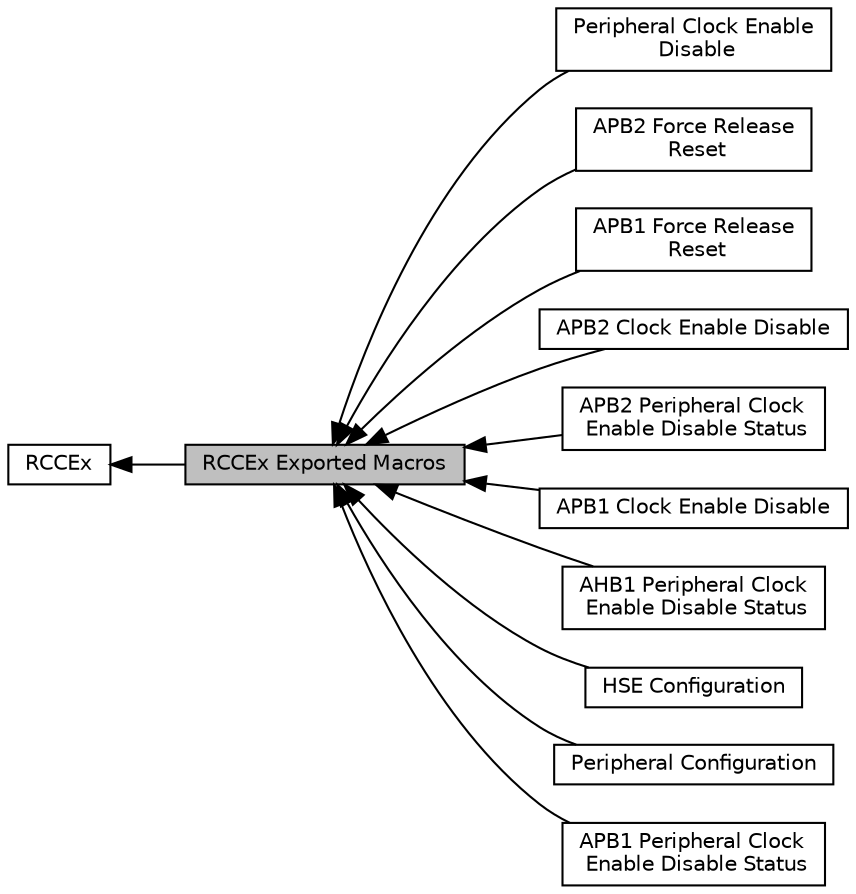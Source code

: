 digraph "RCCEx Exported Macros"
{
  edge [fontname="Helvetica",fontsize="10",labelfontname="Helvetica",labelfontsize="10"];
  node [fontname="Helvetica",fontsize="10",shape=box];
  rankdir=LR;
  Node1 [label="RCCEx Exported Macros",height=0.2,width=0.4,color="black", fillcolor="grey75", style="filled", fontcolor="black",tooltip=" "];
  Node3 [label="Peripheral Clock Enable\l Disable",height=0.2,width=0.4,color="black", fillcolor="white", style="filled",URL="$group___r_c_c_ex___peripheral___clock___enable___disable.html",tooltip="Enable or disable the AHB1 peripheral clock."];
  Node2 [label="RCCEx",height=0.2,width=0.4,color="black", fillcolor="white", style="filled",URL="$group___r_c_c_ex.html",tooltip=" "];
  Node10 [label="APB2 Force Release\l Reset",height=0.2,width=0.4,color="black", fillcolor="white", style="filled",URL="$group___r_c_c_ex___a_p_b2___force___release___reset.html",tooltip="Force or release APB2 peripheral reset."];
  Node9 [label="APB1 Force Release\l Reset",height=0.2,width=0.4,color="black", fillcolor="white", style="filled",URL="$group___r_c_c_ex___a_p_b1___force___release___reset.html",tooltip="Force or release APB1 peripheral reset."];
  Node7 [label="APB2 Clock Enable Disable",height=0.2,width=0.4,color="black", fillcolor="white", style="filled",URL="$group___r_c_c_ex___a_p_b2___clock___enable___disable.html",tooltip="Enable or disable the High Speed APB (APB2) peripheral clock."];
  Node8 [label="APB2 Peripheral Clock\l Enable Disable Status",height=0.2,width=0.4,color="black", fillcolor="white", style="filled",URL="$group___r_c_c_ex___a_p_b2___peripheral___clock___enable___disable___status.html",tooltip="Get the enable or disable status of the APB2 peripheral clock."];
  Node5 [label="APB1 Clock Enable Disable",height=0.2,width=0.4,color="black", fillcolor="white", style="filled",URL="$group___r_c_c_ex___a_p_b1___clock___enable___disable.html",tooltip="Enable or disable the Low Speed APB (APB1) peripheral clock."];
  Node4 [label="AHB1 Peripheral Clock\l Enable Disable Status",height=0.2,width=0.4,color="black", fillcolor="white", style="filled",URL="$group___r_c_c_ex___a_h_b1___peripheral___clock___enable___disable___status.html",tooltip="Get the enable or disable status of the AHB1 peripheral clock."];
  Node11 [label="HSE Configuration",height=0.2,width=0.4,color="black", fillcolor="white", style="filled",URL="$group___r_c_c_ex___h_s_e___configuration.html",tooltip=" "];
  Node12 [label="Peripheral Configuration",height=0.2,width=0.4,color="black", fillcolor="white", style="filled",URL="$group___r_c_c_ex___peripheral___configuration.html",tooltip="Macros to configure clock source of different peripherals."];
  Node6 [label="APB1 Peripheral Clock\l Enable Disable Status",height=0.2,width=0.4,color="black", fillcolor="white", style="filled",URL="$group___r_c_c_ex___a_p_b1___peripheral___clock___enable___disable___status.html",tooltip="Get the enable or disable status of the APB1 peripheral clock."];
  Node2->Node1 [shape=plaintext, dir="back", style="solid"];
  Node1->Node3 [shape=plaintext, dir="back", style="solid"];
  Node1->Node4 [shape=plaintext, dir="back", style="solid"];
  Node1->Node5 [shape=plaintext, dir="back", style="solid"];
  Node1->Node6 [shape=plaintext, dir="back", style="solid"];
  Node1->Node7 [shape=plaintext, dir="back", style="solid"];
  Node1->Node8 [shape=plaintext, dir="back", style="solid"];
  Node1->Node9 [shape=plaintext, dir="back", style="solid"];
  Node1->Node10 [shape=plaintext, dir="back", style="solid"];
  Node1->Node11 [shape=plaintext, dir="back", style="solid"];
  Node1->Node12 [shape=plaintext, dir="back", style="solid"];
}
